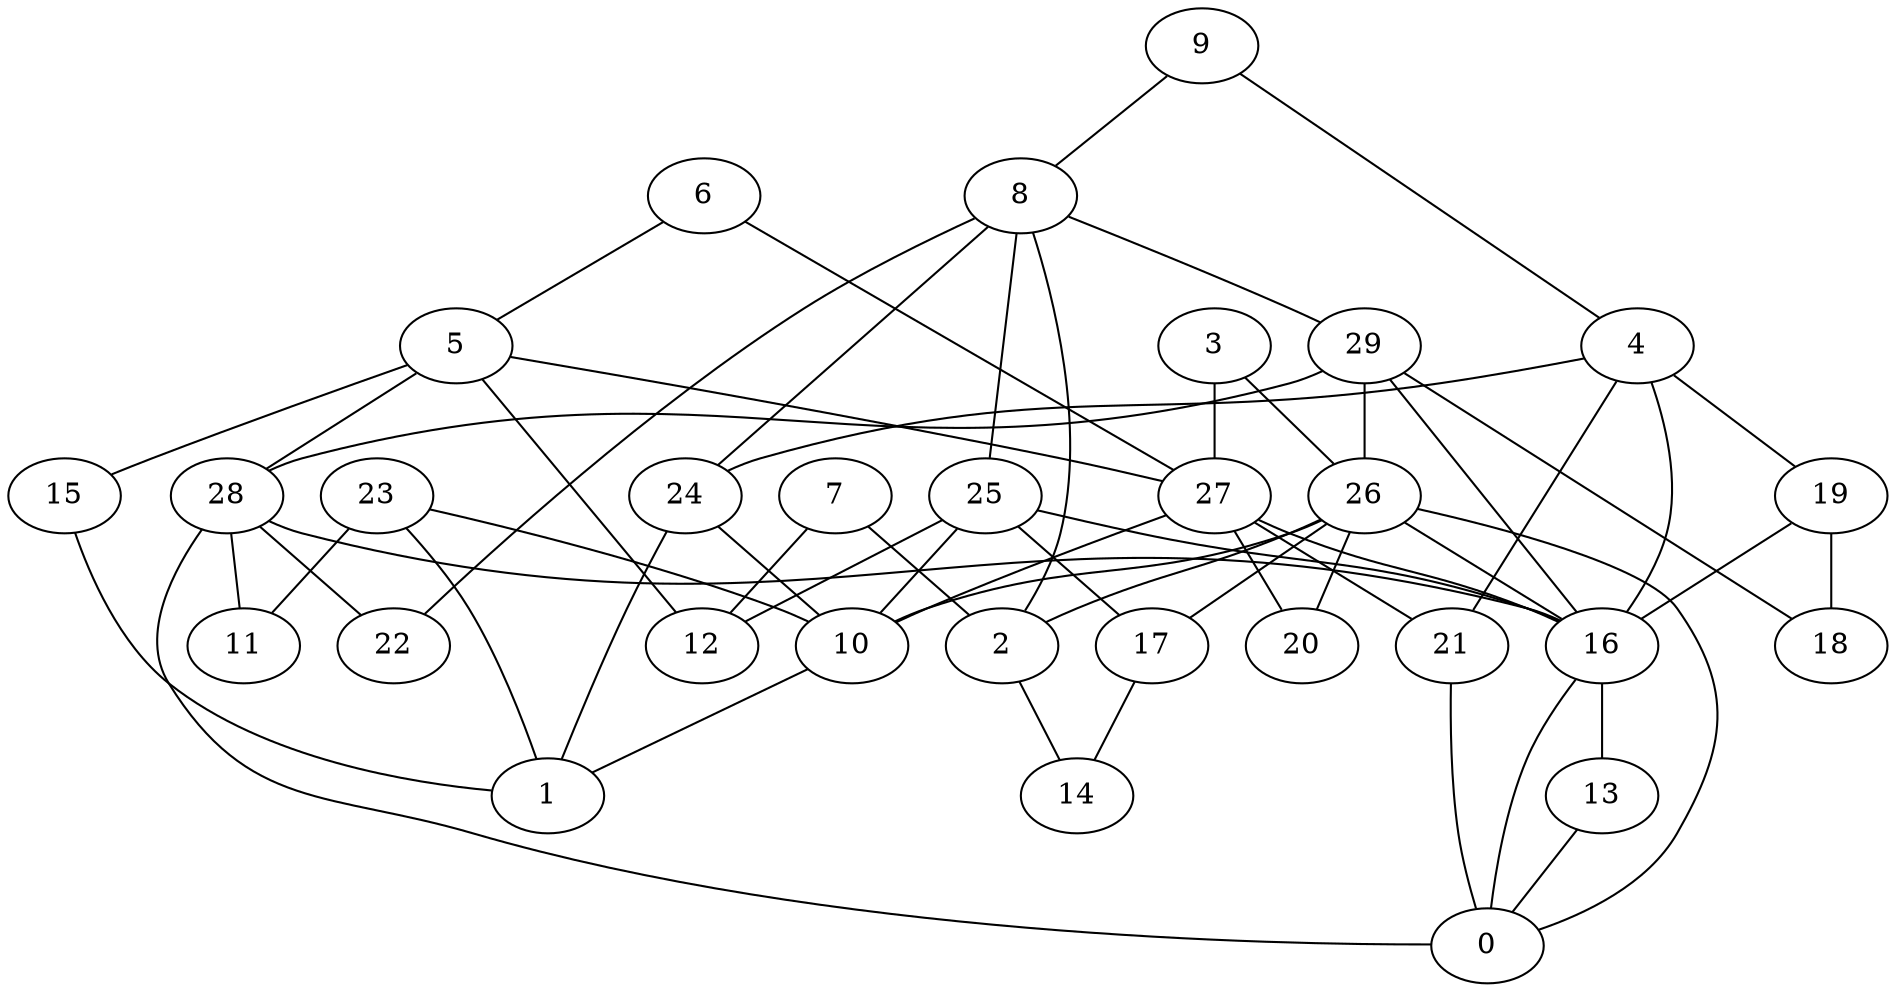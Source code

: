 digraph GG_graph {

subgraph G_graph {
edge [color = black]
"4" -> "19" [dir = none]
"4" -> "16" [dir = none]
"4" -> "24" [dir = none]
"4" -> "21" [dir = none]
"27" -> "10" [dir = none]
"27" -> "16" [dir = none]
"27" -> "20" [dir = none]
"27" -> "21" [dir = none]
"9" -> "4" [dir = none]
"9" -> "8" [dir = none]
"29" -> "26" [dir = none]
"29" -> "16" [dir = none]
"29" -> "28" [dir = none]
"29" -> "18" [dir = none]
"15" -> "1" [dir = none]
"13" -> "0" [dir = none]
"8" -> "29" [dir = none]
"8" -> "25" [dir = none]
"8" -> "22" [dir = none]
"8" -> "2" [dir = none]
"8" -> "24" [dir = none]
"21" -> "0" [dir = none]
"23" -> "1" [dir = none]
"23" -> "10" [dir = none]
"23" -> "11" [dir = none]
"28" -> "22" [dir = none]
"28" -> "11" [dir = none]
"28" -> "16" [dir = none]
"28" -> "0" [dir = none]
"17" -> "14" [dir = none]
"10" -> "1" [dir = none]
"7" -> "2" [dir = none]
"7" -> "12" [dir = none]
"16" -> "0" [dir = none]
"16" -> "13" [dir = none]
"5" -> "12" [dir = none]
"5" -> "28" [dir = none]
"5" -> "27" [dir = none]
"5" -> "15" [dir = none]
"3" -> "27" [dir = none]
"3" -> "26" [dir = none]
"6" -> "5" [dir = none]
"6" -> "27" [dir = none]
"19" -> "18" [dir = none]
"19" -> "16" [dir = none]
"26" -> "20" [dir = none]
"26" -> "17" [dir = none]
"26" -> "2" [dir = none]
"26" -> "16" [dir = none]
"26" -> "0" [dir = none]
"26" -> "10" [dir = none]
"24" -> "10" [dir = none]
"24" -> "1" [dir = none]
"2" -> "14" [dir = none]
"25" -> "10" [dir = none]
"25" -> "16" [dir = none]
"25" -> "17" [dir = none]
"25" -> "12" [dir = none]
}

}
